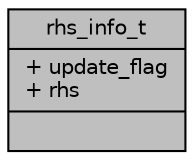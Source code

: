 digraph "rhs_info_t"
{
 // INTERACTIVE_SVG=YES
 // LATEX_PDF_SIZE
  bgcolor="transparent";
  edge [fontname="Helvetica",fontsize="10",labelfontname="Helvetica",labelfontsize="10"];
  node [fontname="Helvetica",fontsize="10",shape=record];
  Node1 [label="{rhs_info_t\n|+ update_flag\l+ rhs\l|}",height=0.2,width=0.4,color="black", fillcolor="grey75", style="filled", fontcolor="black",tooltip="Description of RHS information."];
}
